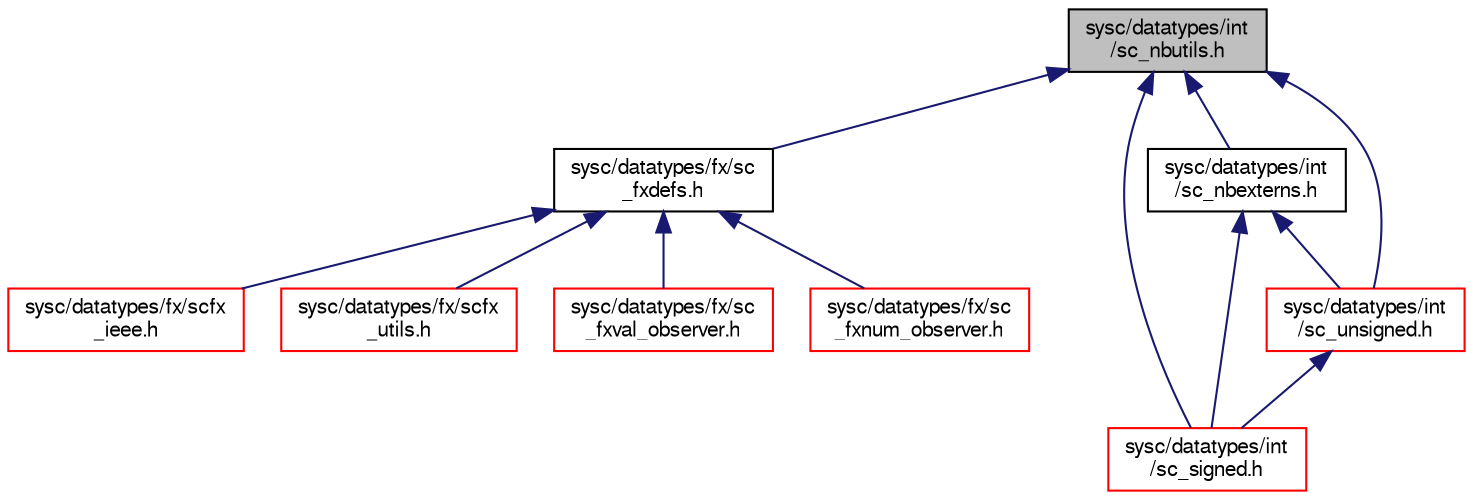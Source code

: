digraph "sysc/datatypes/int/sc_nbutils.h"
{
  edge [fontname="FreeSans",fontsize="10",labelfontname="FreeSans",labelfontsize="10"];
  node [fontname="FreeSans",fontsize="10",shape=record];
  Node20 [label="sysc/datatypes/int\l/sc_nbutils.h",height=0.2,width=0.4,color="black", fillcolor="grey75", style="filled", fontcolor="black"];
  Node20 -> Node21 [dir="back",color="midnightblue",fontsize="10",style="solid",fontname="FreeSans"];
  Node21 [label="sysc/datatypes/fx/sc\l_fxdefs.h",height=0.2,width=0.4,color="black", fillcolor="white", style="filled",URL="$a00128.html"];
  Node21 -> Node22 [dir="back",color="midnightblue",fontsize="10",style="solid",fontname="FreeSans"];
  Node22 [label="sysc/datatypes/fx/scfx\l_ieee.h",height=0.2,width=0.4,color="red", fillcolor="white", style="filled",URL="$a00152.html"];
  Node21 -> Node91 [dir="back",color="midnightblue",fontsize="10",style="solid",fontname="FreeSans"];
  Node91 [label="sysc/datatypes/fx/scfx\l_utils.h",height=0.2,width=0.4,color="red", fillcolor="white", style="filled",URL="$a00173.html"];
  Node21 -> Node102 [dir="back",color="midnightblue",fontsize="10",style="solid",fontname="FreeSans"];
  Node102 [label="sysc/datatypes/fx/sc\l_fxval_observer.h",height=0.2,width=0.4,color="red", fillcolor="white", style="filled",URL="$a00143.html"];
  Node21 -> Node103 [dir="back",color="midnightblue",fontsize="10",style="solid",fontname="FreeSans"];
  Node103 [label="sysc/datatypes/fx/sc\l_fxnum_observer.h",height=0.2,width=0.4,color="red", fillcolor="white", style="filled",URL="$a00134.html"];
  Node20 -> Node66 [dir="back",color="midnightblue",fontsize="10",style="solid",fontname="FreeSans"];
  Node66 [label="sysc/datatypes/int\l/sc_signed.h",height=0.2,width=0.4,color="red", fillcolor="white", style="filled",URL="$a00203.html"];
  Node20 -> Node104 [dir="back",color="midnightblue",fontsize="10",style="solid",fontname="FreeSans"];
  Node104 [label="sysc/datatypes/int\l/sc_nbexterns.h",height=0.2,width=0.4,color="black", fillcolor="white", style="filled",URL="$a00197.html"];
  Node104 -> Node66 [dir="back",color="midnightblue",fontsize="10",style="solid",fontname="FreeSans"];
  Node104 -> Node84 [dir="back",color="midnightblue",fontsize="10",style="solid",fontname="FreeSans"];
  Node84 [label="sysc/datatypes/int\l/sc_unsigned.h",height=0.2,width=0.4,color="red", fillcolor="white", style="filled",URL="$a00212.html"];
  Node84 -> Node66 [dir="back",color="midnightblue",fontsize="10",style="solid",fontname="FreeSans"];
  Node20 -> Node84 [dir="back",color="midnightblue",fontsize="10",style="solid",fontname="FreeSans"];
}
